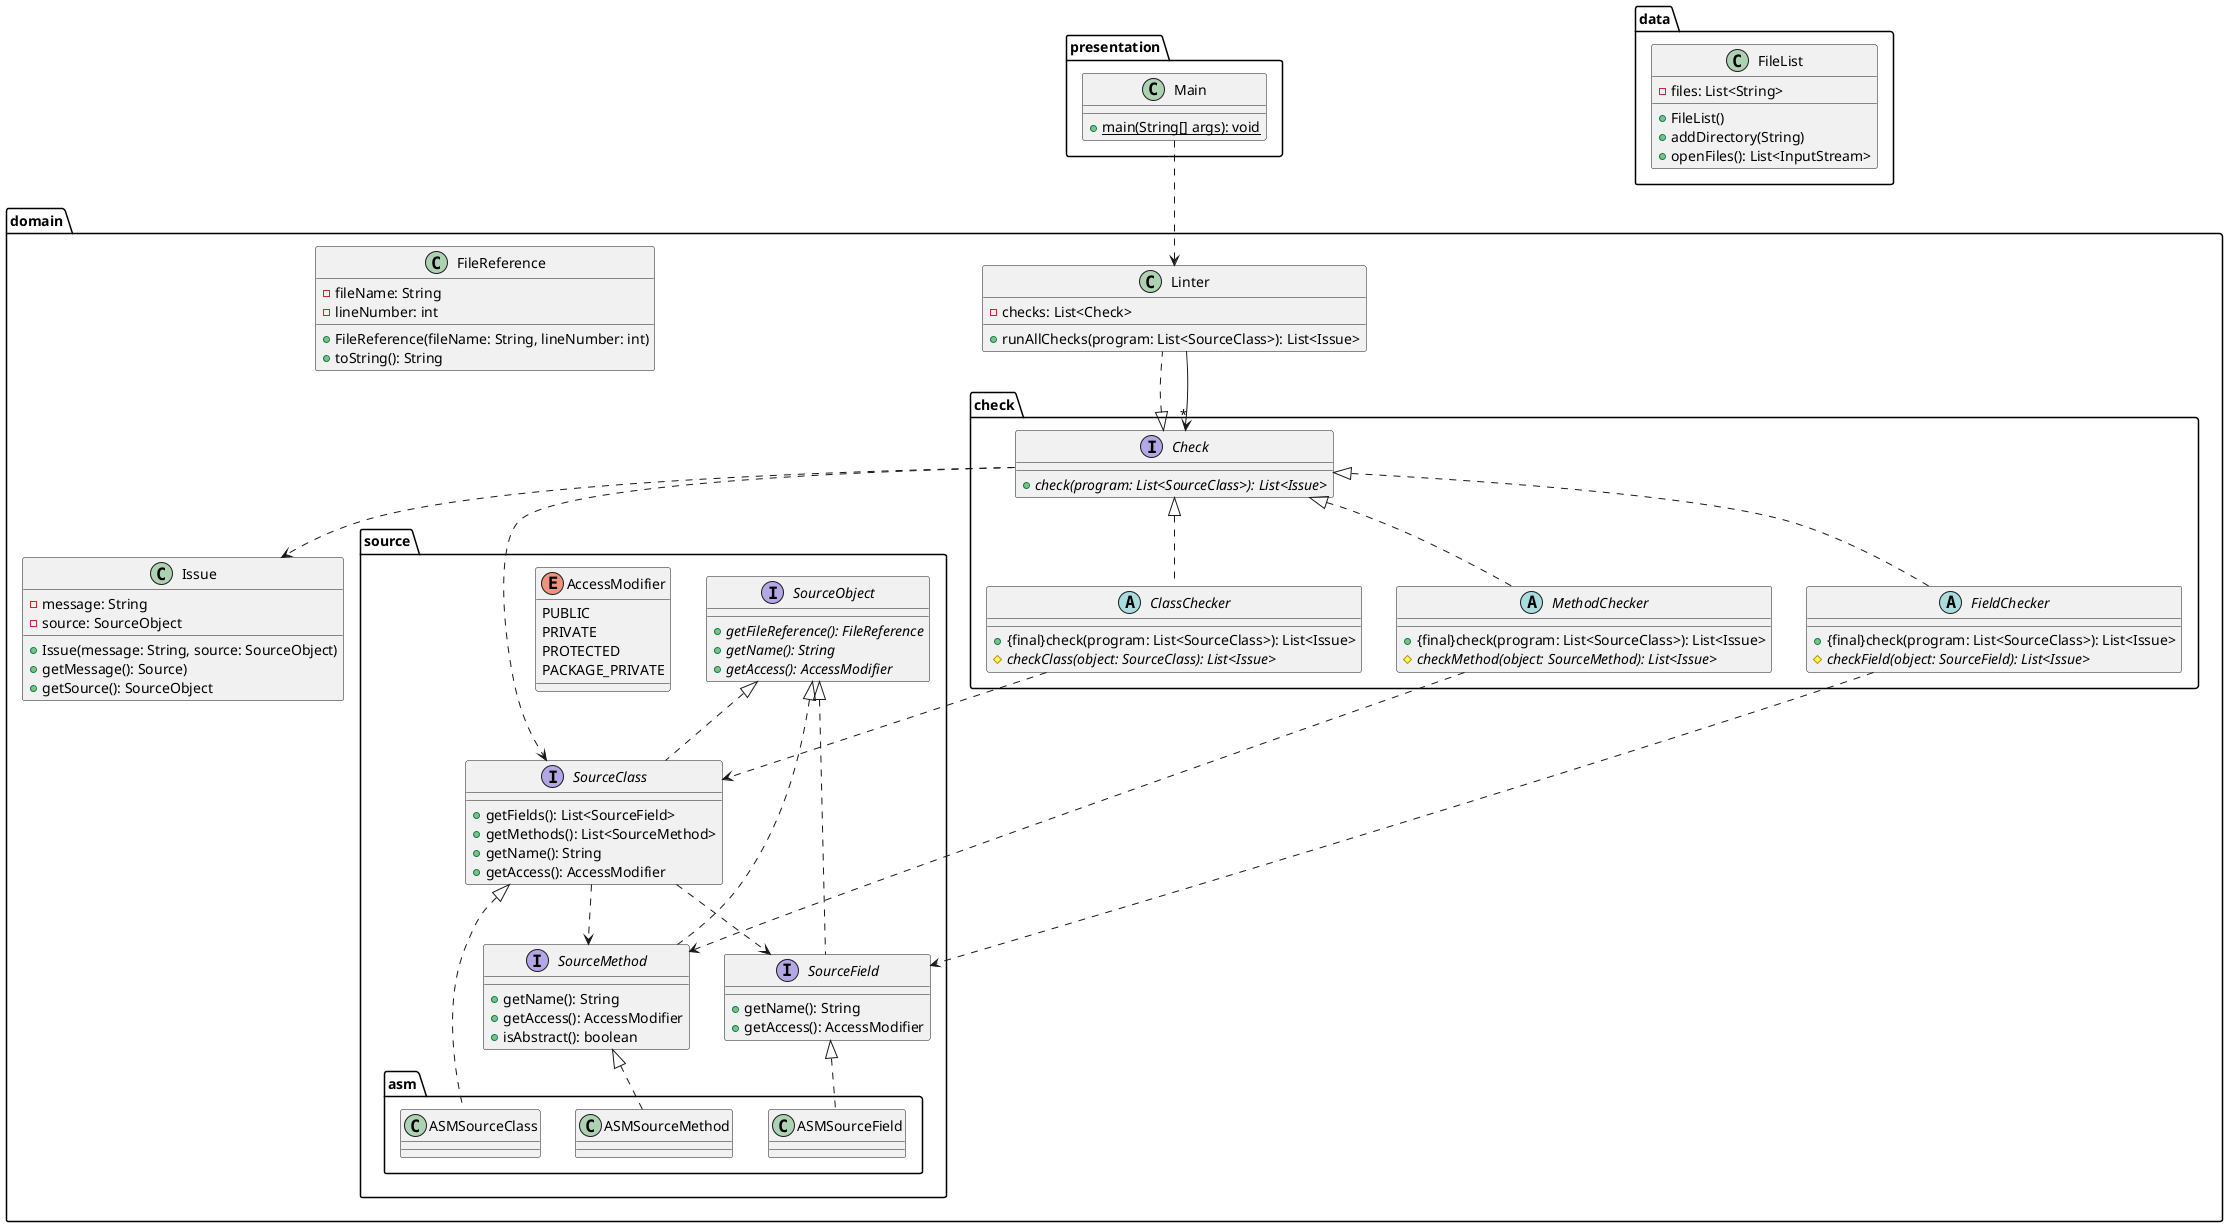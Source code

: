 @startuml

package presentation {
    class Main {
        +{static}main(String[] args): void
    }
}

package domain {
    class Linter {
        -checks: List<Check>
        +runAllChecks(program: List<SourceClass>): List<Issue>
    }

    package check {
        interface Check {
            +{abstract}check(program: List<SourceClass>): List<Issue>
        }

        Check <|.. ClassChecker
        abstract class ClassChecker {
            +{final}check(program: List<SourceClass>): List<Issue>
            #{abstract} checkClass(object: SourceClass): List<Issue>
        }

        Check <|.. MethodChecker
        abstract class MethodChecker {
            +{final}check(program: List<SourceClass>): List<Issue>
            #{abstract} checkMethod(object: SourceMethod): List<Issue>
        }

        Check <|.. FieldChecker
        abstract class FieldChecker {
            +{final}check(program: List<SourceClass>): List<Issue>
            #{abstract} checkField(object: SourceField): List<Issue>
        }
    }

    class Issue {
        -message: String
        -source: SourceObject
        +Issue(message: String, source: SourceObject)
        +getMessage(): Source)
        +getSource(): SourceObject
    }

    class FileReference
    {
        -fileName: String
        -lineNumber: int
        +FileReference(fileName: String, lineNumber: int)
        +toString(): String
    }

    package source {
        interface SourceObject {
            +{abstract}getFileReference(): FileReference
            +{abstract}getName(): String
            +{abstract}getAccess(): AccessModifier
        }        

        SourceObject <|.. SourceClass
        interface SourceClass {
            +getFields(): List<SourceField>
            +getMethods(): List<SourceMethod>
            +getName(): String
            +getAccess(): AccessModifier
        }
        SourceClass ..> SourceField
        SourceClass ..> SourceMethod

        SourceObject <|.. SourceField
        interface SourceField {
            +getName(): String
            +getAccess(): AccessModifier
        }

        SourceObject <|.. SourceMethod
        interface SourceMethod {
            +getName(): String
            +getAccess(): AccessModifier
            +isAbstract(): boolean
        }

        package asm {
            SourceClass <|.. ASMSourceClass
            class ASMSourceClass {

            }

            SourceField <|.. ASMSourceField
            class ASMSourceField {

            }

            SourceMethod <|.. ASMSourceMethod
            class ASMSourceMethod {

            }
        }

        enum AccessModifier {
            PUBLIC
            PRIVATE
            PROTECTED
            PACKAGE_PRIVATE
        }
    }

    Check ..> SourceClass
    Check ..> Issue
    ClassChecker ..> SourceClass
    MethodChecker ..> SourceMethod
    FieldChecker ..> SourceField
    Check <|.. Linter
    Linter -->"*" Check
}

package data {
    class FileList {
        -files: List<String>
        +FileList()
        +addDirectory(String)
        +openFiles(): List<InputStream>
    }
}

Main ..> Linter

@enduml